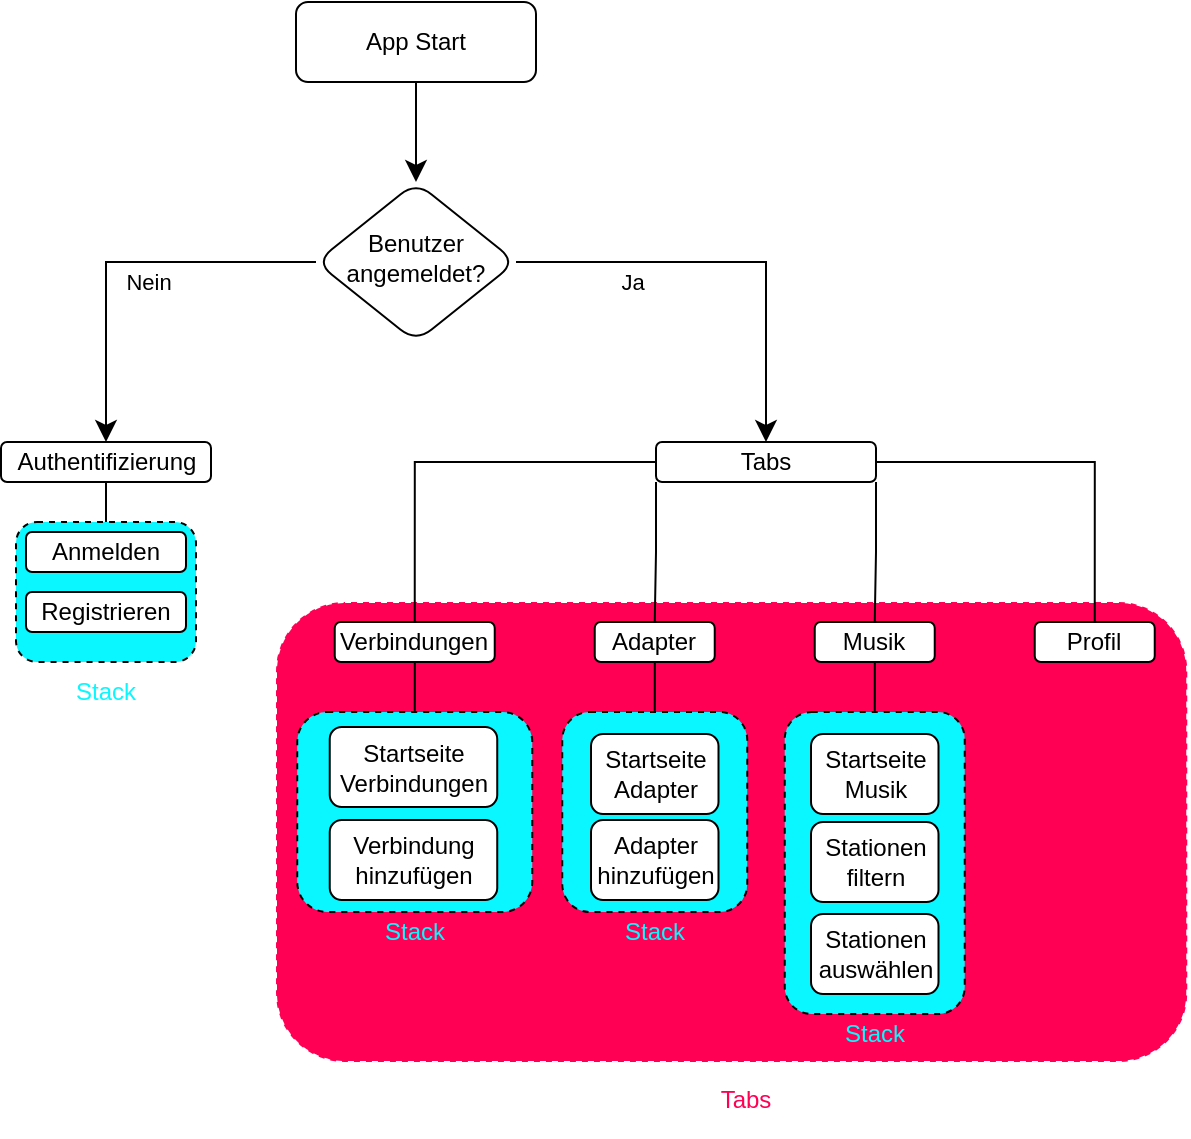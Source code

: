 <mxfile version="22.0.3" type="device">
  <diagram id="C5RBs43oDa-KdzZeNtuy" name="Page-1">
    <mxGraphModel dx="1688" dy="683" grid="1" gridSize="10" guides="1" tooltips="1" connect="1" arrows="1" fold="1" page="1" pageScale="1" pageWidth="827" pageHeight="1169" math="0" shadow="0">
      <root>
        <mxCell id="WIyWlLk6GJQsqaUBKTNV-0" />
        <mxCell id="WIyWlLk6GJQsqaUBKTNV-1" parent="WIyWlLk6GJQsqaUBKTNV-0" />
        <mxCell id="kTybR0mcb-FwpM33WK_V-19" value="" style="rounded=1;whiteSpace=wrap;html=1;fillStyle=auto;strokeColor=#FFFFFF;fillColor=#FF0055;fontStyle=1;dashed=1;" parent="WIyWlLk6GJQsqaUBKTNV-1" vertex="1">
          <mxGeometry x="150" y="380" width="455.63" height="230" as="geometry" />
        </mxCell>
        <mxCell id="WIyWlLk6GJQsqaUBKTNV-2" value="" style="rounded=0;html=1;jettySize=auto;orthogonalLoop=1;fontSize=11;endArrow=classic;endFill=1;endSize=8;strokeWidth=1;shadow=0;labelBackgroundColor=none;edgeStyle=orthogonalEdgeStyle;" parent="WIyWlLk6GJQsqaUBKTNV-1" source="WIyWlLk6GJQsqaUBKTNV-3" target="WIyWlLk6GJQsqaUBKTNV-6" edge="1">
          <mxGeometry relative="1" as="geometry" />
        </mxCell>
        <mxCell id="WIyWlLk6GJQsqaUBKTNV-3" value="App Start" style="rounded=1;whiteSpace=wrap;html=1;fontSize=12;glass=0;strokeWidth=1;shadow=0;" parent="WIyWlLk6GJQsqaUBKTNV-1" vertex="1">
          <mxGeometry x="160" y="80" width="120" height="40" as="geometry" />
        </mxCell>
        <mxCell id="WIyWlLk6GJQsqaUBKTNV-4" value="Nein" style="rounded=0;html=1;jettySize=auto;orthogonalLoop=1;fontSize=11;endArrow=classic;endFill=1;endSize=8;strokeWidth=1;shadow=0;labelBackgroundColor=none;edgeStyle=orthogonalEdgeStyle;exitX=0;exitY=0.5;exitDx=0;exitDy=0;entryX=0.5;entryY=0;entryDx=0;entryDy=0;" parent="WIyWlLk6GJQsqaUBKTNV-1" source="WIyWlLk6GJQsqaUBKTNV-6" target="kTybR0mcb-FwpM33WK_V-2" edge="1">
          <mxGeometry x="-0.135" y="10" relative="1" as="geometry">
            <mxPoint as="offset" />
            <mxPoint x="220" y="290" as="targetPoint" />
          </mxGeometry>
        </mxCell>
        <mxCell id="WIyWlLk6GJQsqaUBKTNV-5" value="Ja" style="edgeStyle=orthogonalEdgeStyle;rounded=0;html=1;jettySize=auto;orthogonalLoop=1;fontSize=11;endArrow=classic;endFill=1;endSize=8;strokeWidth=1;shadow=0;labelBackgroundColor=none;entryX=0.5;entryY=0;entryDx=0;entryDy=0;" parent="WIyWlLk6GJQsqaUBKTNV-1" source="WIyWlLk6GJQsqaUBKTNV-6" target="kTybR0mcb-FwpM33WK_V-1" edge="1">
          <mxGeometry x="-0.467" y="-10" relative="1" as="geometry">
            <mxPoint as="offset" />
            <mxPoint x="320" y="210" as="targetPoint" />
          </mxGeometry>
        </mxCell>
        <mxCell id="WIyWlLk6GJQsqaUBKTNV-6" value="Benutzer angemeldet?" style="rhombus;whiteSpace=wrap;html=1;shadow=0;fontFamily=Helvetica;fontSize=12;align=center;strokeWidth=1;spacing=6;spacingTop=-4;rounded=1;" parent="WIyWlLk6GJQsqaUBKTNV-1" vertex="1">
          <mxGeometry x="170" y="170" width="100" height="80" as="geometry" />
        </mxCell>
        <mxCell id="l8YGJRBtLPIlhQpaiifW-43" style="edgeStyle=orthogonalEdgeStyle;rounded=0;orthogonalLoop=1;jettySize=auto;html=1;entryX=0.5;entryY=0;entryDx=0;entryDy=0;endArrow=none;endFill=0;" edge="1" parent="WIyWlLk6GJQsqaUBKTNV-1" source="kTybR0mcb-FwpM33WK_V-1" target="kTybR0mcb-FwpM33WK_V-5">
          <mxGeometry relative="1" as="geometry" />
        </mxCell>
        <mxCell id="l8YGJRBtLPIlhQpaiifW-44" style="edgeStyle=orthogonalEdgeStyle;rounded=0;orthogonalLoop=1;jettySize=auto;html=1;entryX=0.5;entryY=0;entryDx=0;entryDy=0;endArrow=none;endFill=0;" edge="1" parent="WIyWlLk6GJQsqaUBKTNV-1" source="kTybR0mcb-FwpM33WK_V-1" target="kTybR0mcb-FwpM33WK_V-6">
          <mxGeometry relative="1" as="geometry">
            <Array as="points">
              <mxPoint x="340" y="355" />
              <mxPoint x="339" y="355" />
            </Array>
          </mxGeometry>
        </mxCell>
        <mxCell id="l8YGJRBtLPIlhQpaiifW-45" style="edgeStyle=orthogonalEdgeStyle;rounded=0;orthogonalLoop=1;jettySize=auto;html=1;entryX=0.5;entryY=0;entryDx=0;entryDy=0;endArrow=none;endFill=0;" edge="1" parent="WIyWlLk6GJQsqaUBKTNV-1" source="kTybR0mcb-FwpM33WK_V-1" target="kTybR0mcb-FwpM33WK_V-8">
          <mxGeometry relative="1" as="geometry">
            <Array as="points">
              <mxPoint x="450" y="310" />
              <mxPoint x="450" y="355" />
              <mxPoint x="449" y="355" />
            </Array>
          </mxGeometry>
        </mxCell>
        <mxCell id="l8YGJRBtLPIlhQpaiifW-46" style="edgeStyle=orthogonalEdgeStyle;rounded=0;orthogonalLoop=1;jettySize=auto;html=1;entryX=0.5;entryY=0;entryDx=0;entryDy=0;endArrow=none;endFill=0;" edge="1" parent="WIyWlLk6GJQsqaUBKTNV-1" source="kTybR0mcb-FwpM33WK_V-1" target="kTybR0mcb-FwpM33WK_V-10">
          <mxGeometry relative="1" as="geometry" />
        </mxCell>
        <mxCell id="kTybR0mcb-FwpM33WK_V-1" value="Tabs" style="rounded=1;whiteSpace=wrap;html=1;" parent="WIyWlLk6GJQsqaUBKTNV-1" vertex="1">
          <mxGeometry x="340" y="300" width="110" height="20" as="geometry" />
        </mxCell>
        <mxCell id="l8YGJRBtLPIlhQpaiifW-41" style="edgeStyle=orthogonalEdgeStyle;rounded=0;orthogonalLoop=1;jettySize=auto;html=1;entryX=0.5;entryY=0;entryDx=0;entryDy=0;endArrow=none;endFill=0;" edge="1" parent="WIyWlLk6GJQsqaUBKTNV-1" source="kTybR0mcb-FwpM33WK_V-2" target="kTybR0mcb-FwpM33WK_V-21">
          <mxGeometry relative="1" as="geometry" />
        </mxCell>
        <mxCell id="kTybR0mcb-FwpM33WK_V-2" value="Authentifizierung" style="rounded=1;whiteSpace=wrap;html=1;" parent="WIyWlLk6GJQsqaUBKTNV-1" vertex="1">
          <mxGeometry x="12.5" y="300" width="105" height="20" as="geometry" />
        </mxCell>
        <mxCell id="kTybR0mcb-FwpM33WK_V-20" value="Tabs" style="text;html=1;strokeColor=none;fillColor=none;align=center;verticalAlign=middle;whiteSpace=wrap;rounded=0;fontColor=#FF0055;" parent="WIyWlLk6GJQsqaUBKTNV-1" vertex="1">
          <mxGeometry x="340" y="610" width="90" height="37.5" as="geometry" />
        </mxCell>
        <mxCell id="l8YGJRBtLPIlhQpaiifW-38" style="edgeStyle=orthogonalEdgeStyle;rounded=0;orthogonalLoop=1;jettySize=auto;html=1;entryX=0.5;entryY=0;entryDx=0;entryDy=0;endArrow=none;endFill=0;" edge="1" parent="WIyWlLk6GJQsqaUBKTNV-1" source="kTybR0mcb-FwpM33WK_V-5" target="l8YGJRBtLPIlhQpaiifW-1">
          <mxGeometry relative="1" as="geometry" />
        </mxCell>
        <mxCell id="kTybR0mcb-FwpM33WK_V-5" value="Verbindungen" style="rounded=1;whiteSpace=wrap;html=1;" parent="WIyWlLk6GJQsqaUBKTNV-1" vertex="1">
          <mxGeometry x="179.37" y="390" width="80" height="20" as="geometry" />
        </mxCell>
        <mxCell id="l8YGJRBtLPIlhQpaiifW-39" style="edgeStyle=orthogonalEdgeStyle;rounded=0;orthogonalLoop=1;jettySize=auto;html=1;entryX=0.5;entryY=0;entryDx=0;entryDy=0;endArrow=none;endFill=0;" edge="1" parent="WIyWlLk6GJQsqaUBKTNV-1" source="kTybR0mcb-FwpM33WK_V-6" target="l8YGJRBtLPIlhQpaiifW-13">
          <mxGeometry relative="1" as="geometry" />
        </mxCell>
        <mxCell id="kTybR0mcb-FwpM33WK_V-6" value="Adapter" style="rounded=1;whiteSpace=wrap;html=1;" parent="WIyWlLk6GJQsqaUBKTNV-1" vertex="1">
          <mxGeometry x="309.37" y="390" width="60" height="20" as="geometry" />
        </mxCell>
        <mxCell id="l8YGJRBtLPIlhQpaiifW-42" style="edgeStyle=orthogonalEdgeStyle;rounded=0;orthogonalLoop=1;jettySize=auto;html=1;entryX=0.5;entryY=0;entryDx=0;entryDy=0;endArrow=none;endFill=0;" edge="1" parent="WIyWlLk6GJQsqaUBKTNV-1" source="kTybR0mcb-FwpM33WK_V-8" target="l8YGJRBtLPIlhQpaiifW-19">
          <mxGeometry relative="1" as="geometry" />
        </mxCell>
        <mxCell id="kTybR0mcb-FwpM33WK_V-8" value="Musik" style="rounded=1;whiteSpace=wrap;html=1;" parent="WIyWlLk6GJQsqaUBKTNV-1" vertex="1">
          <mxGeometry x="419.37" y="390" width="60" height="20" as="geometry" />
        </mxCell>
        <mxCell id="kTybR0mcb-FwpM33WK_V-10" value="Profil" style="rounded=1;whiteSpace=wrap;html=1;" parent="WIyWlLk6GJQsqaUBKTNV-1" vertex="1">
          <mxGeometry x="529.37" y="390" width="60" height="20" as="geometry" />
        </mxCell>
        <mxCell id="l8YGJRBtLPIlhQpaiifW-26" value="" style="group" vertex="1" connectable="0" parent="WIyWlLk6GJQsqaUBKTNV-1">
          <mxGeometry x="404.37" y="435" width="90" height="171" as="geometry" />
        </mxCell>
        <mxCell id="l8YGJRBtLPIlhQpaiifW-19" value="" style="rounded=1;whiteSpace=wrap;html=1;dashed=1;fillColor=#0AF7FF;container=0;" vertex="1" parent="l8YGJRBtLPIlhQpaiifW-26">
          <mxGeometry width="90" height="151" as="geometry" />
        </mxCell>
        <mxCell id="l8YGJRBtLPIlhQpaiifW-20" value="Startseite Musik" style="rounded=1;whiteSpace=wrap;html=1;container=0;" vertex="1" parent="l8YGJRBtLPIlhQpaiifW-26">
          <mxGeometry x="13.13" y="11" width="63.75" height="40" as="geometry" />
        </mxCell>
        <mxCell id="l8YGJRBtLPIlhQpaiifW-21" value="Stationen filtern" style="rounded=1;whiteSpace=wrap;html=1;container=0;" vertex="1" parent="l8YGJRBtLPIlhQpaiifW-26">
          <mxGeometry x="13.13" y="55" width="63.75" height="40" as="geometry" />
        </mxCell>
        <mxCell id="l8YGJRBtLPIlhQpaiifW-22" value="Stationen auswählen" style="rounded=1;whiteSpace=wrap;html=1;" vertex="1" parent="l8YGJRBtLPIlhQpaiifW-26">
          <mxGeometry x="13.13" y="101" width="63.75" height="40" as="geometry" />
        </mxCell>
        <mxCell id="l8YGJRBtLPIlhQpaiifW-23" value="Stack" style="text;html=1;strokeColor=none;fillColor=none;align=center;verticalAlign=middle;whiteSpace=wrap;rounded=0;fontColor=#0AF7FF;" vertex="1" parent="l8YGJRBtLPIlhQpaiifW-26">
          <mxGeometry x="31" y="151" width="29" height="20" as="geometry" />
        </mxCell>
        <mxCell id="l8YGJRBtLPIlhQpaiifW-31" value="" style="group" vertex="1" connectable="0" parent="WIyWlLk6GJQsqaUBKTNV-1">
          <mxGeometry x="293.12" y="435" width="92.5" height="120" as="geometry" />
        </mxCell>
        <mxCell id="l8YGJRBtLPIlhQpaiifW-13" value="" style="rounded=1;whiteSpace=wrap;html=1;dashed=1;fillColor=#0AF7FF;container=0;" vertex="1" parent="l8YGJRBtLPIlhQpaiifW-31">
          <mxGeometry width="92.5" height="100" as="geometry" />
        </mxCell>
        <mxCell id="l8YGJRBtLPIlhQpaiifW-14" value="Startseite Adapter" style="rounded=1;whiteSpace=wrap;html=1;container=0;" vertex="1" parent="l8YGJRBtLPIlhQpaiifW-31">
          <mxGeometry x="14.38" y="11" width="63.75" height="40" as="geometry" />
        </mxCell>
        <mxCell id="l8YGJRBtLPIlhQpaiifW-15" value="Adapter hinzufügen" style="rounded=1;whiteSpace=wrap;html=1;container=0;" vertex="1" parent="l8YGJRBtLPIlhQpaiifW-31">
          <mxGeometry x="14.38" y="54" width="63.75" height="40" as="geometry" />
        </mxCell>
        <mxCell id="l8YGJRBtLPIlhQpaiifW-24" value="Stack" style="text;html=1;strokeColor=none;fillColor=none;align=center;verticalAlign=middle;whiteSpace=wrap;rounded=0;fontColor=#0AF7FF;" vertex="1" parent="l8YGJRBtLPIlhQpaiifW-31">
          <mxGeometry x="31.76" y="100" width="29" height="20" as="geometry" />
        </mxCell>
        <mxCell id="l8YGJRBtLPIlhQpaiifW-37" value="" style="group" vertex="1" connectable="0" parent="WIyWlLk6GJQsqaUBKTNV-1">
          <mxGeometry x="160.62" y="435" width="117.5" height="120" as="geometry" />
        </mxCell>
        <mxCell id="l8YGJRBtLPIlhQpaiifW-7" value="" style="group" vertex="1" connectable="0" parent="l8YGJRBtLPIlhQpaiifW-37">
          <mxGeometry width="117.5" height="100" as="geometry" />
        </mxCell>
        <mxCell id="l8YGJRBtLPIlhQpaiifW-1" value="" style="rounded=1;whiteSpace=wrap;html=1;dashed=1;fillColor=#0AF7FF;" vertex="1" parent="l8YGJRBtLPIlhQpaiifW-7">
          <mxGeometry width="117.5" height="100" as="geometry" />
        </mxCell>
        <mxCell id="l8YGJRBtLPIlhQpaiifW-5" value="Startseite Verbindungen" style="rounded=1;whiteSpace=wrap;html=1;" vertex="1" parent="l8YGJRBtLPIlhQpaiifW-7">
          <mxGeometry x="16.25" y="7.5" width="83.75" height="40" as="geometry" />
        </mxCell>
        <mxCell id="l8YGJRBtLPIlhQpaiifW-6" value="Verbindung hinzufügen" style="rounded=1;whiteSpace=wrap;html=1;" vertex="1" parent="l8YGJRBtLPIlhQpaiifW-7">
          <mxGeometry x="16.25" y="54" width="83.75" height="40" as="geometry" />
        </mxCell>
        <mxCell id="l8YGJRBtLPIlhQpaiifW-25" value="Stack" style="text;html=1;strokeColor=none;fillColor=none;align=center;verticalAlign=middle;whiteSpace=wrap;rounded=0;fontColor=#0AF7FF;" vertex="1" parent="l8YGJRBtLPIlhQpaiifW-37">
          <mxGeometry x="44.25" y="100" width="29" height="20" as="geometry" />
        </mxCell>
        <mxCell id="l8YGJRBtLPIlhQpaiifW-40" value="" style="group" vertex="1" connectable="0" parent="WIyWlLk6GJQsqaUBKTNV-1">
          <mxGeometry x="15" y="340" width="100" height="100" as="geometry" />
        </mxCell>
        <mxCell id="kTybR0mcb-FwpM33WK_V-21" value="" style="rounded=1;whiteSpace=wrap;html=1;dashed=1;fillColor=#0AF7FF;" parent="l8YGJRBtLPIlhQpaiifW-40" vertex="1">
          <mxGeometry x="5" width="90" height="70" as="geometry" />
        </mxCell>
        <mxCell id="kTybR0mcb-FwpM33WK_V-22" value="Stack" style="text;html=1;strokeColor=none;fillColor=none;align=center;verticalAlign=middle;whiteSpace=wrap;rounded=0;fontColor=#0AF7FF;" parent="l8YGJRBtLPIlhQpaiifW-40" vertex="1">
          <mxGeometry y="70" width="100" height="30" as="geometry" />
        </mxCell>
        <mxCell id="kTybR0mcb-FwpM33WK_V-15" value="Anmelden" style="rounded=1;whiteSpace=wrap;html=1;" parent="l8YGJRBtLPIlhQpaiifW-40" vertex="1">
          <mxGeometry x="10" y="5" width="80" height="20" as="geometry" />
        </mxCell>
        <mxCell id="kTybR0mcb-FwpM33WK_V-16" value="Registrieren" style="rounded=1;whiteSpace=wrap;html=1;" parent="l8YGJRBtLPIlhQpaiifW-40" vertex="1">
          <mxGeometry x="10" y="35" width="80" height="20" as="geometry" />
        </mxCell>
      </root>
    </mxGraphModel>
  </diagram>
</mxfile>
